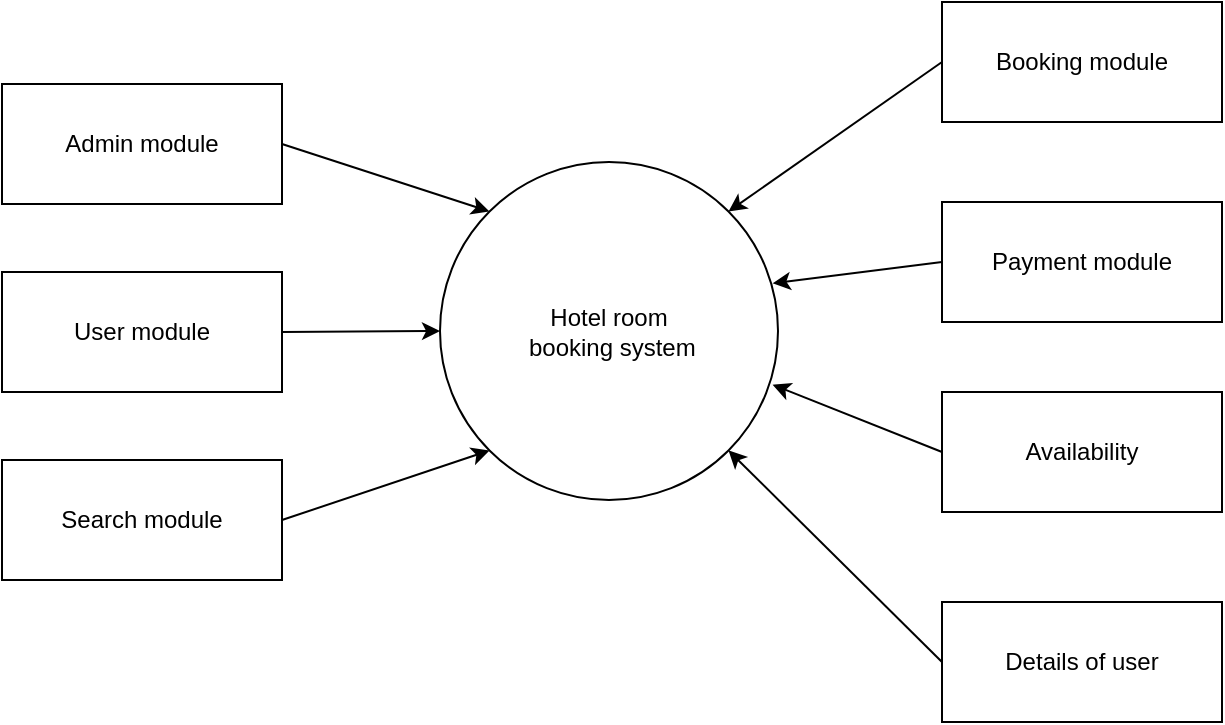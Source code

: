 <mxfile version="21.8.1" type="device">
  <diagram name="Page-1" id="QG92mXA5_pjA53bUcrjo">
    <mxGraphModel dx="794" dy="456" grid="1" gridSize="10" guides="1" tooltips="1" connect="1" arrows="1" fold="1" page="1" pageScale="1" pageWidth="827" pageHeight="1169" math="0" shadow="0">
      <root>
        <mxCell id="0" />
        <mxCell id="1" parent="0" />
        <mxCell id="Pm59Mpba3-JkTinffYsm-1" value="Hotel room&lt;br&gt;&amp;nbsp;booking system" style="ellipse;whiteSpace=wrap;html=1;aspect=fixed;" parent="1" vertex="1">
          <mxGeometry x="329" y="500" width="169" height="169" as="geometry" />
        </mxCell>
        <mxCell id="Pm59Mpba3-JkTinffYsm-2" value="Search module" style="rounded=0;whiteSpace=wrap;html=1;" parent="1" vertex="1">
          <mxGeometry x="110" y="649" width="140" height="60" as="geometry" />
        </mxCell>
        <mxCell id="Pm59Mpba3-JkTinffYsm-5" value="User module" style="rounded=0;whiteSpace=wrap;html=1;" parent="1" vertex="1">
          <mxGeometry x="110" y="555" width="140" height="60" as="geometry" />
        </mxCell>
        <mxCell id="Pm59Mpba3-JkTinffYsm-6" value="Admin module" style="rounded=0;whiteSpace=wrap;html=1;" parent="1" vertex="1">
          <mxGeometry x="110" y="461" width="140" height="60" as="geometry" />
        </mxCell>
        <mxCell id="Pm59Mpba3-JkTinffYsm-8" value="Availability" style="rounded=0;whiteSpace=wrap;html=1;" parent="1" vertex="1">
          <mxGeometry x="580" y="615" width="140" height="60" as="geometry" />
        </mxCell>
        <mxCell id="Pm59Mpba3-JkTinffYsm-9" value="Payment module" style="rounded=0;whiteSpace=wrap;html=1;" parent="1" vertex="1">
          <mxGeometry x="580" y="520" width="140" height="60" as="geometry" />
        </mxCell>
        <mxCell id="Pm59Mpba3-JkTinffYsm-10" value="Details of user" style="rounded=0;whiteSpace=wrap;html=1;" parent="1" vertex="1">
          <mxGeometry x="580" y="720" width="140" height="60" as="geometry" />
        </mxCell>
        <mxCell id="Pm59Mpba3-JkTinffYsm-12" value="Booking module" style="rounded=0;whiteSpace=wrap;html=1;" parent="1" vertex="1">
          <mxGeometry x="580" y="420" width="140" height="60" as="geometry" />
        </mxCell>
        <mxCell id="Pm59Mpba3-JkTinffYsm-18" value="" style="endArrow=classic;html=1;rounded=0;exitX=1;exitY=0.5;exitDx=0;exitDy=0;entryX=0;entryY=0;entryDx=0;entryDy=0;" parent="1" source="Pm59Mpba3-JkTinffYsm-6" target="Pm59Mpba3-JkTinffYsm-1" edge="1">
          <mxGeometry width="50" height="50" relative="1" as="geometry">
            <mxPoint x="380" y="530" as="sourcePoint" />
            <mxPoint x="430" y="480" as="targetPoint" />
          </mxGeometry>
        </mxCell>
        <mxCell id="Pm59Mpba3-JkTinffYsm-19" value="" style="endArrow=classic;html=1;rounded=0;exitX=1;exitY=0.5;exitDx=0;exitDy=0;entryX=0;entryY=0.5;entryDx=0;entryDy=0;" parent="1" source="Pm59Mpba3-JkTinffYsm-5" target="Pm59Mpba3-JkTinffYsm-1" edge="1">
          <mxGeometry width="50" height="50" relative="1" as="geometry">
            <mxPoint x="380" y="530" as="sourcePoint" />
            <mxPoint x="430" y="480" as="targetPoint" />
          </mxGeometry>
        </mxCell>
        <mxCell id="Pm59Mpba3-JkTinffYsm-20" value="" style="endArrow=classic;html=1;rounded=0;exitX=1;exitY=0.5;exitDx=0;exitDy=0;entryX=0;entryY=1;entryDx=0;entryDy=0;" parent="1" source="Pm59Mpba3-JkTinffYsm-2" target="Pm59Mpba3-JkTinffYsm-1" edge="1">
          <mxGeometry width="50" height="50" relative="1" as="geometry">
            <mxPoint x="380" y="530" as="sourcePoint" />
            <mxPoint x="430" y="480" as="targetPoint" />
          </mxGeometry>
        </mxCell>
        <mxCell id="LliS4TgNdqkBkxU7ltsb-2" value="" style="endArrow=classic;html=1;rounded=0;entryX=1;entryY=0;entryDx=0;entryDy=0;exitX=0;exitY=0.5;exitDx=0;exitDy=0;" edge="1" parent="1" source="Pm59Mpba3-JkTinffYsm-12" target="Pm59Mpba3-JkTinffYsm-1">
          <mxGeometry width="50" height="50" relative="1" as="geometry">
            <mxPoint x="360" y="590" as="sourcePoint" />
            <mxPoint x="410" y="540" as="targetPoint" />
          </mxGeometry>
        </mxCell>
        <mxCell id="LliS4TgNdqkBkxU7ltsb-3" value="" style="endArrow=classic;html=1;rounded=0;entryX=0.984;entryY=0.359;entryDx=0;entryDy=0;entryPerimeter=0;exitX=0;exitY=0.5;exitDx=0;exitDy=0;" edge="1" parent="1" source="Pm59Mpba3-JkTinffYsm-9" target="Pm59Mpba3-JkTinffYsm-1">
          <mxGeometry width="50" height="50" relative="1" as="geometry">
            <mxPoint x="360" y="590" as="sourcePoint" />
            <mxPoint x="410" y="540" as="targetPoint" />
          </mxGeometry>
        </mxCell>
        <mxCell id="LliS4TgNdqkBkxU7ltsb-4" value="" style="endArrow=classic;html=1;rounded=0;entryX=0.984;entryY=0.659;entryDx=0;entryDy=0;entryPerimeter=0;exitX=0;exitY=0.5;exitDx=0;exitDy=0;" edge="1" parent="1" source="Pm59Mpba3-JkTinffYsm-8" target="Pm59Mpba3-JkTinffYsm-1">
          <mxGeometry width="50" height="50" relative="1" as="geometry">
            <mxPoint x="360" y="590" as="sourcePoint" />
            <mxPoint x="410" y="540" as="targetPoint" />
          </mxGeometry>
        </mxCell>
        <mxCell id="LliS4TgNdqkBkxU7ltsb-5" value="" style="endArrow=classic;html=1;rounded=0;entryX=1;entryY=1;entryDx=0;entryDy=0;exitX=0;exitY=0.5;exitDx=0;exitDy=0;" edge="1" parent="1" source="Pm59Mpba3-JkTinffYsm-10" target="Pm59Mpba3-JkTinffYsm-1">
          <mxGeometry width="50" height="50" relative="1" as="geometry">
            <mxPoint x="360" y="590" as="sourcePoint" />
            <mxPoint x="410" y="540" as="targetPoint" />
          </mxGeometry>
        </mxCell>
      </root>
    </mxGraphModel>
  </diagram>
</mxfile>
